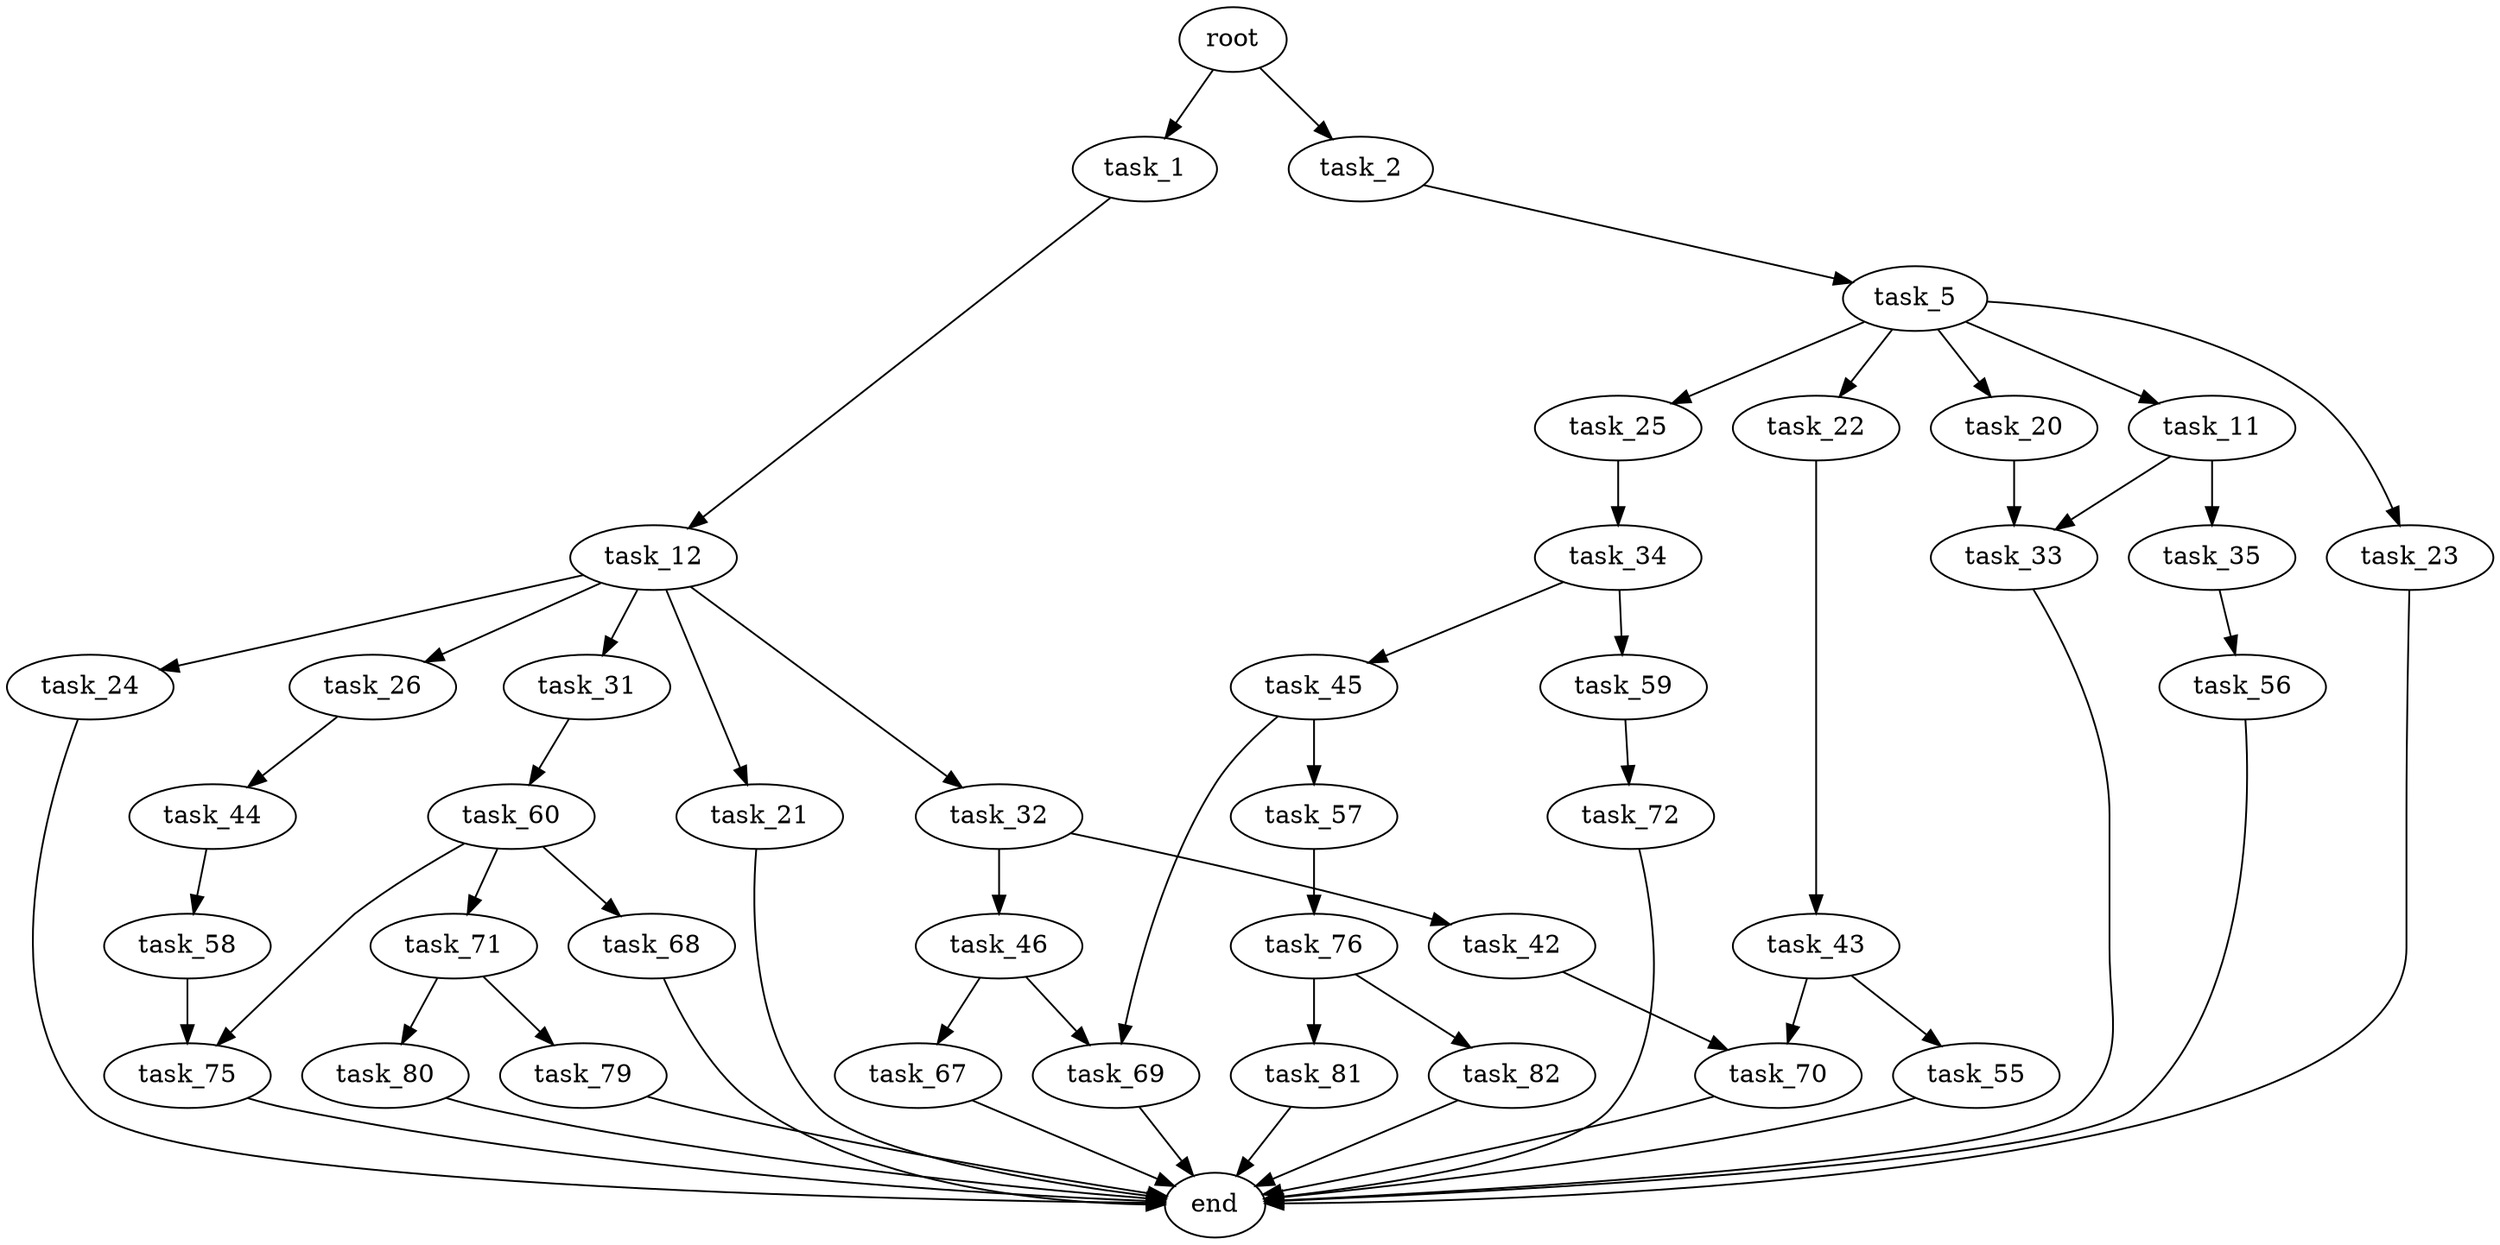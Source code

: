 digraph G {
  root [size="0.000000"];
  task_1 [size="5707097237.000000"];
  task_2 [size="4776662710.000000"];
  task_5 [size="569740035723.000000"];
  task_11 [size="368293445632.000000"];
  task_12 [size="1832075844.000000"];
  task_20 [size="12058081586.000000"];
  task_21 [size="8271815243.000000"];
  task_22 [size="2927642314.000000"];
  task_23 [size="15200882729.000000"];
  task_24 [size="782757789696.000000"];
  task_25 [size="24442012586.000000"];
  task_26 [size="549755813888.000000"];
  task_31 [size="68719476736.000000"];
  task_32 [size="1073741824000.000000"];
  task_33 [size="111193200633.000000"];
  task_34 [size="231928233984.000000"];
  task_35 [size="38065625136.000000"];
  task_42 [size="36105926738.000000"];
  task_43 [size="8589934592.000000"];
  task_44 [size="549755813888.000000"];
  task_45 [size="68719476736.000000"];
  task_46 [size="12521064428.000000"];
  task_55 [size="231928233984.000000"];
  task_56 [size="21174936237.000000"];
  task_57 [size="22165208201.000000"];
  task_58 [size="3769793632.000000"];
  task_59 [size="135369666402.000000"];
  task_60 [size="125320783502.000000"];
  task_67 [size="44229762603.000000"];
  task_68 [size="15336670440.000000"];
  task_69 [size="8589934592.000000"];
  task_70 [size="4236778690.000000"];
  task_71 [size="45994455727.000000"];
  task_72 [size="5697018093.000000"];
  task_75 [size="8589934592.000000"];
  task_76 [size="441106589863.000000"];
  task_79 [size="1073741824000.000000"];
  task_80 [size="626902529868.000000"];
  task_81 [size="231928233984.000000"];
  task_82 [size="11640974441.000000"];
  end [size="0.000000"];

  root -> task_1 [size="1.000000"];
  root -> task_2 [size="1.000000"];
  task_1 -> task_12 [size="411041792.000000"];
  task_2 -> task_5 [size="536870912.000000"];
  task_5 -> task_11 [size="411041792.000000"];
  task_5 -> task_20 [size="411041792.000000"];
  task_5 -> task_22 [size="411041792.000000"];
  task_5 -> task_23 [size="411041792.000000"];
  task_5 -> task_25 [size="411041792.000000"];
  task_11 -> task_33 [size="411041792.000000"];
  task_11 -> task_35 [size="411041792.000000"];
  task_12 -> task_21 [size="33554432.000000"];
  task_12 -> task_24 [size="33554432.000000"];
  task_12 -> task_26 [size="33554432.000000"];
  task_12 -> task_31 [size="33554432.000000"];
  task_12 -> task_32 [size="33554432.000000"];
  task_20 -> task_33 [size="536870912.000000"];
  task_21 -> end [size="1.000000"];
  task_22 -> task_43 [size="134217728.000000"];
  task_23 -> end [size="1.000000"];
  task_24 -> end [size="1.000000"];
  task_25 -> task_34 [size="411041792.000000"];
  task_26 -> task_44 [size="536870912.000000"];
  task_31 -> task_60 [size="134217728.000000"];
  task_32 -> task_42 [size="838860800.000000"];
  task_32 -> task_46 [size="838860800.000000"];
  task_33 -> end [size="1.000000"];
  task_34 -> task_45 [size="301989888.000000"];
  task_34 -> task_59 [size="301989888.000000"];
  task_35 -> task_56 [size="75497472.000000"];
  task_42 -> task_70 [size="838860800.000000"];
  task_43 -> task_55 [size="33554432.000000"];
  task_43 -> task_70 [size="33554432.000000"];
  task_44 -> task_58 [size="536870912.000000"];
  task_45 -> task_57 [size="134217728.000000"];
  task_45 -> task_69 [size="134217728.000000"];
  task_46 -> task_67 [size="411041792.000000"];
  task_46 -> task_69 [size="411041792.000000"];
  task_55 -> end [size="1.000000"];
  task_56 -> end [size="1.000000"];
  task_57 -> task_76 [size="33554432.000000"];
  task_58 -> task_75 [size="411041792.000000"];
  task_59 -> task_72 [size="134217728.000000"];
  task_60 -> task_68 [size="209715200.000000"];
  task_60 -> task_71 [size="209715200.000000"];
  task_60 -> task_75 [size="209715200.000000"];
  task_67 -> end [size="1.000000"];
  task_68 -> end [size="1.000000"];
  task_69 -> end [size="1.000000"];
  task_70 -> end [size="1.000000"];
  task_71 -> task_79 [size="33554432.000000"];
  task_71 -> task_80 [size="33554432.000000"];
  task_72 -> end [size="1.000000"];
  task_75 -> end [size="1.000000"];
  task_76 -> task_81 [size="301989888.000000"];
  task_76 -> task_82 [size="301989888.000000"];
  task_79 -> end [size="1.000000"];
  task_80 -> end [size="1.000000"];
  task_81 -> end [size="1.000000"];
  task_82 -> end [size="1.000000"];
}

